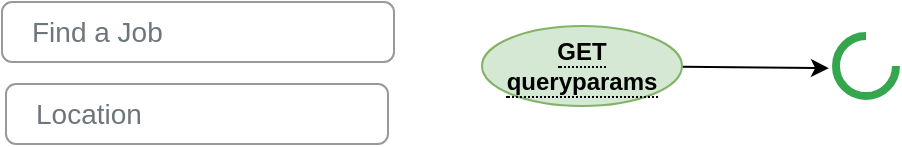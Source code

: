 <mxfile>
    <diagram id="cba2x3VDgx2oaT9F3q3Q" name="Home_Page">
        <mxGraphModel dx="1531" dy="588" grid="0" gridSize="10" guides="1" tooltips="1" connect="1" arrows="1" fold="1" page="0" pageScale="1" pageWidth="827" pageHeight="1169" math="0" shadow="0">
            <root>
                <mxCell id="G0_bvUKhZDzD6JpEPbOh-0"/>
                <mxCell id="G0_bvUKhZDzD6JpEPbOh-1" parent="G0_bvUKhZDzD6JpEPbOh-0"/>
                <mxCell id="G0_bvUKhZDzD6JpEPbOh-2" value="Find a Job" style="html=1;shadow=0;dashed=0;shape=mxgraph.bootstrap.rrect;rSize=5;fillColor=none;strokeColor=#999999;align=left;spacing=15;fontSize=14;fontColor=#6C767D;" vertex="1" parent="G0_bvUKhZDzD6JpEPbOh-1">
                    <mxGeometry x="-648" y="160" width="196" height="30" as="geometry"/>
                </mxCell>
                <mxCell id="G0_bvUKhZDzD6JpEPbOh-4" value="Location" style="html=1;shadow=0;dashed=0;shape=mxgraph.bootstrap.rrect;rSize=5;fillColor=none;strokeColor=#999999;align=left;spacing=15;fontSize=14;fontColor=#6C767D;" vertex="1" parent="G0_bvUKhZDzD6JpEPbOh-1">
                    <mxGeometry x="-646" y="201" width="191" height="30" as="geometry"/>
                </mxCell>
                <mxCell id="CJFzRlXByFicf22ftg0l-2" style="edgeStyle=none;html=1;entryX=-0.117;entryY=0.537;entryDx=0;entryDy=0;entryPerimeter=0;" edge="1" parent="G0_bvUKhZDzD6JpEPbOh-1" source="CJFzRlXByFicf22ftg0l-0" target="CJFzRlXByFicf22ftg0l-1">
                    <mxGeometry relative="1" as="geometry"/>
                </mxCell>
                <mxCell id="CJFzRlXByFicf22ftg0l-0" value="&lt;span style=&quot;border-bottom: 1px dotted&quot;&gt;GET queryparams&lt;/span&gt;" style="ellipse;whiteSpace=wrap;html=1;align=center;fillColor=#d5e8d4;strokeColor=#82b366;fontStyle=1" vertex="1" parent="G0_bvUKhZDzD6JpEPbOh-1">
                    <mxGeometry x="-408" y="172" width="100" height="40" as="geometry"/>
                </mxCell>
                <mxCell id="CJFzRlXByFicf22ftg0l-1" value="" style="html=1;shadow=0;dashed=0;shape=mxgraph.basic.arc;startAngle=0.25;endAngle=1;strokeWidth=4;strokeColor=#34A64D;" vertex="1" parent="G0_bvUKhZDzD6JpEPbOh-1">
                    <mxGeometry x="-231" y="177" width="30" height="30" as="geometry"/>
                </mxCell>
            </root>
        </mxGraphModel>
    </diagram>
    <diagram id="_U-zam85fuSHyTI7UEU5" name="Parcours inscription Freelance">
        <mxGraphModel dx="2106" dy="1214" grid="0" gridSize="10" guides="1" tooltips="1" connect="1" arrows="1" fold="1" page="0" pageScale="1" pageWidth="827" pageHeight="1169" math="0" shadow="0">
            <root>
                <mxCell id="0"/>
                <mxCell id="1" parent="0"/>
                <mxCell id="14" value="Node" style="ellipse;shape=cloud;whiteSpace=wrap;html=1;fontColor=#000000;strokeColor=#000000;fillColor=#99FF99;" parent="1" vertex="1">
                    <mxGeometry x="673.5" y="735" width="68" height="50" as="geometry"/>
                </mxCell>
                <mxCell id="g_UKhMV2bHVW6zAszu1t-114" value="Node" style="ellipse;shape=cloud;whiteSpace=wrap;html=1;fontColor=#000000;strokeColor=#000000;fillColor=#99FF99;" parent="1" vertex="1">
                    <mxGeometry x="609" y="320" width="68" height="50" as="geometry"/>
                </mxCell>
                <mxCell id="g_UKhMV2bHVW6zAszu1t-70" value="Node" style="ellipse;shape=cloud;whiteSpace=wrap;html=1;fontColor=#000000;strokeColor=#000000;fillColor=#99FF99;" parent="1" vertex="1">
                    <mxGeometry x="92" y="560" width="68" height="50" as="geometry"/>
                </mxCell>
                <mxCell id="g_UKhMV2bHVW6zAszu1t-66" value="Node" style="ellipse;shape=cloud;whiteSpace=wrap;html=1;fontColor=#000000;strokeColor=#000000;fillColor=#99FF99;" parent="1" vertex="1">
                    <mxGeometry x="108" y="481" width="68" height="50" as="geometry"/>
                </mxCell>
                <mxCell id="g_UKhMV2bHVW6zAszu1t-60" value="Node" style="ellipse;shape=cloud;whiteSpace=wrap;html=1;fontColor=#000000;strokeColor=#000000;fillColor=#99FF99;" parent="1" vertex="1">
                    <mxGeometry x="180" y="187" width="68" height="50" as="geometry"/>
                </mxCell>
                <mxCell id="g_UKhMV2bHVW6zAszu1t-1" value="Loggin" style="swimlane;fontStyle=0;childLayout=stackLayout;horizontal=1;startSize=26;horizontalStack=0;resizeParent=1;resizeParentMax=0;resizeLast=0;collapsible=1;marginBottom=0;align=center;fontSize=14;fillColor=#e1d5e7;strokeColor=#9673a6;" parent="1" vertex="1">
                    <mxGeometry x="82" y="65" width="160" height="116" as="geometry"/>
                </mxCell>
                <mxCell id="g_UKhMV2bHVW6zAszu1t-2" value="Email" style="text;strokeColor=none;fillColor=none;spacingLeft=4;spacingRight=4;overflow=hidden;rotatable=0;points=[[0,0.5],[1,0.5]];portConstraint=eastwest;fontSize=12;" parent="g_UKhMV2bHVW6zAszu1t-1" vertex="1">
                    <mxGeometry y="26" width="160" height="30" as="geometry"/>
                </mxCell>
                <mxCell id="g_UKhMV2bHVW6zAszu1t-3" value="Mot de passe" style="text;strokeColor=none;fillColor=none;spacingLeft=4;spacingRight=4;overflow=hidden;rotatable=0;points=[[0,0.5],[1,0.5]];portConstraint=eastwest;fontSize=12;" parent="g_UKhMV2bHVW6zAszu1t-1" vertex="1">
                    <mxGeometry y="56" width="160" height="30" as="geometry"/>
                </mxCell>
                <mxCell id="g_UKhMV2bHVW6zAszu1t-4" value="Type de compte" style="text;strokeColor=none;fillColor=none;spacingLeft=4;spacingRight=4;overflow=hidden;rotatable=0;points=[[0,0.5],[1,0.5]];portConstraint=eastwest;fontSize=12;" parent="g_UKhMV2bHVW6zAszu1t-1" vertex="1">
                    <mxGeometry y="86" width="160" height="30" as="geometry"/>
                </mxCell>
                <mxCell id="g_UKhMV2bHVW6zAszu1t-5" value="Account" style="swimlane;fontStyle=0;childLayout=stackLayout;horizontal=1;startSize=26;horizontalStack=0;resizeParent=1;resizeParentMax=0;resizeLast=0;collapsible=1;marginBottom=0;align=center;fontSize=14;fillColor=#e1d5e7;strokeColor=#9673a6;" parent="1" vertex="1">
                    <mxGeometry x="382" y="177" width="160" height="356" as="geometry"/>
                </mxCell>
                <mxCell id="g_UKhMV2bHVW6zAszu1t-6" value="Nom" style="text;strokeColor=none;fillColor=none;spacingLeft=4;spacingRight=4;overflow=hidden;rotatable=0;points=[[0,0.5],[1,0.5]];portConstraint=eastwest;fontSize=12;" parent="g_UKhMV2bHVW6zAszu1t-5" vertex="1">
                    <mxGeometry y="26" width="160" height="30" as="geometry"/>
                </mxCell>
                <mxCell id="g_UKhMV2bHVW6zAszu1t-7" value="Prénom" style="text;strokeColor=none;fillColor=none;spacingLeft=4;spacingRight=4;overflow=hidden;rotatable=0;points=[[0,0.5],[1,0.5]];portConstraint=eastwest;fontSize=12;" parent="g_UKhMV2bHVW6zAszu1t-5" vertex="1">
                    <mxGeometry y="56" width="160" height="30" as="geometry"/>
                </mxCell>
                <mxCell id="g_UKhMV2bHVW6zAszu1t-8" value="Photo de profil" style="text;strokeColor=none;fillColor=none;spacingLeft=4;spacingRight=4;overflow=hidden;rotatable=0;points=[[0,0.5],[1,0.5]];portConstraint=eastwest;fontSize=12;" parent="g_UKhMV2bHVW6zAszu1t-5" vertex="1">
                    <mxGeometry y="86" width="160" height="30" as="geometry"/>
                </mxCell>
                <mxCell id="g_UKhMV2bHVW6zAszu1t-16" value="A propos" style="text;strokeColor=none;fillColor=none;spacingLeft=4;spacingRight=4;overflow=hidden;rotatable=0;points=[[0,0.5],[1,0.5]];portConstraint=eastwest;fontSize=12;" parent="g_UKhMV2bHVW6zAszu1t-5" vertex="1">
                    <mxGeometry y="116" width="160" height="30" as="geometry"/>
                </mxCell>
                <mxCell id="g_UKhMV2bHVW6zAszu1t-17" value="Siren" style="text;strokeColor=none;fillColor=none;spacingLeft=4;spacingRight=4;overflow=hidden;rotatable=0;points=[[0,0.5],[1,0.5]];portConstraint=eastwest;fontSize=12;" parent="g_UKhMV2bHVW6zAszu1t-5" vertex="1">
                    <mxGeometry y="146" width="160" height="30" as="geometry"/>
                </mxCell>
                <mxCell id="g_UKhMV2bHVW6zAszu1t-18" value="Moyenne = 0" style="text;strokeColor=none;fillColor=none;spacingLeft=4;spacingRight=4;overflow=hidden;rotatable=0;points=[[0,0.5],[1,0.5]];portConstraint=eastwest;fontSize=12;" parent="g_UKhMV2bHVW6zAszu1t-5" vertex="1">
                    <mxGeometry y="176" width="160" height="30" as="geometry"/>
                </mxCell>
                <mxCell id="g_UKhMV2bHVW6zAszu1t-23" value="Prix" style="text;strokeColor=none;fillColor=none;spacingLeft=4;spacingRight=4;overflow=hidden;rotatable=0;points=[[0,0.5],[1,0.5]];portConstraint=eastwest;fontSize=12;fontColor=#000000;" parent="g_UKhMV2bHVW6zAszu1t-5" vertex="1">
                    <mxGeometry y="206" width="160" height="30" as="geometry"/>
                </mxCell>
                <mxCell id="g_UKhMV2bHVW6zAszu1t-25" value="Langue" style="text;strokeColor=none;fillColor=none;spacingLeft=4;spacingRight=4;overflow=hidden;rotatable=0;points=[[0,0.5],[1,0.5]];portConstraint=eastwest;fontSize=12;fontColor=#000000;" parent="g_UKhMV2bHVW6zAszu1t-5" vertex="1">
                    <mxGeometry y="236" width="160" height="30" as="geometry"/>
                </mxCell>
                <mxCell id="g_UKhMV2bHVW6zAszu1t-26" value="id_loggin" style="text;strokeColor=none;fillColor=none;spacingLeft=4;spacingRight=4;overflow=hidden;rotatable=0;points=[[0,0.5],[1,0.5]];portConstraint=eastwest;fontSize=12;fontColor=#000000;" parent="g_UKhMV2bHVW6zAszu1t-5" vertex="1">
                    <mxGeometry y="266" width="160" height="30" as="geometry"/>
                </mxCell>
                <mxCell id="g_UKhMV2bHVW6zAszu1t-27" value="id_job" style="text;strokeColor=none;fillColor=none;spacingLeft=4;spacingRight=4;overflow=hidden;rotatable=0;points=[[0,0.5],[1,0.5]];portConstraint=eastwest;fontSize=12;fontColor=#000000;" parent="g_UKhMV2bHVW6zAszu1t-5" vertex="1">
                    <mxGeometry y="296" width="160" height="30" as="geometry"/>
                </mxCell>
                <mxCell id="g_UKhMV2bHVW6zAszu1t-19" value="id_location" style="text;strokeColor=none;fillColor=none;spacingLeft=4;spacingRight=4;overflow=hidden;rotatable=0;points=[[0,0.5],[1,0.5]];portConstraint=eastwest;fontSize=12;fontColor=#000000;" parent="g_UKhMV2bHVW6zAszu1t-5" vertex="1">
                    <mxGeometry y="326" width="160" height="30" as="geometry"/>
                </mxCell>
                <mxCell id="g_UKhMV2bHVW6zAszu1t-31" style="edgeStyle=orthogonalEdgeStyle;rounded=0;orthogonalLoop=1;jettySize=auto;html=1;fontColor=#FF3333;entryX=0;entryY=0.5;entryDx=0;entryDy=0;" parent="1" target="g_UKhMV2bHVW6zAszu1t-26" edge="1">
                    <mxGeometry relative="1" as="geometry">
                        <mxPoint x="307" y="454" as="targetPoint"/>
                        <mxPoint x="212" y="454" as="sourcePoint"/>
                        <Array as="points">
                            <mxPoint x="212" y="458"/>
                        </Array>
                    </mxGeometry>
                </mxCell>
                <mxCell id="g_UKhMV2bHVW6zAszu1t-15" value="Page 2" style="ellipse;shape=cloud;whiteSpace=wrap;html=1;align=center;fillColor=#e1d5e7;strokeColor=#9673a6;" parent="1" vertex="1">
                    <mxGeometry x="585" y="10" width="100" height="60" as="geometry"/>
                </mxCell>
                <mxCell id="g_UKhMV2bHVW6zAszu1t-20" value="required" style="text;strokeColor=none;fillColor=none;spacingLeft=4;spacingRight=4;overflow=hidden;rotatable=0;points=[[0,0.5],[1,0.5]];portConstraint=eastwest;fontSize=12;fontColor=#FF3333;fontStyle=1" parent="1" vertex="1">
                    <mxGeometry x="544" y="201" width="65" height="30" as="geometry"/>
                </mxCell>
                <mxCell id="g_UKhMV2bHVW6zAszu1t-21" value="required" style="text;strokeColor=none;fillColor=none;spacingLeft=4;spacingRight=4;overflow=hidden;rotatable=0;points=[[0,0.5],[1,0.5]];portConstraint=eastwest;fontSize=12;fontColor=#FF3333;fontStyle=1" parent="1" vertex="1">
                    <mxGeometry x="544" y="229" width="65" height="30" as="geometry"/>
                </mxCell>
                <mxCell id="g_UKhMV2bHVW6zAszu1t-22" value="required" style="text;strokeColor=none;fillColor=none;spacingLeft=4;spacingRight=4;overflow=hidden;rotatable=0;points=[[0,0.5],[1,0.5]];portConstraint=eastwest;fontSize=12;fontColor=#FF3333;fontStyle=1" parent="1" vertex="1">
                    <mxGeometry x="544" y="383" width="65" height="30" as="geometry"/>
                </mxCell>
                <mxCell id="g_UKhMV2bHVW6zAszu1t-24" value="required" style="text;strokeColor=none;fillColor=none;spacingLeft=4;spacingRight=4;overflow=hidden;rotatable=0;points=[[0,0.5],[1,0.5]];portConstraint=eastwest;fontSize=12;fontColor=#FF3333;fontStyle=1" parent="1" vertex="1">
                    <mxGeometry x="544" y="410" width="65" height="30" as="geometry"/>
                </mxCell>
                <mxCell id="g_UKhMV2bHVW6zAszu1t-90" style="edgeStyle=orthogonalEdgeStyle;rounded=0;orthogonalLoop=1;jettySize=auto;html=1;exitX=0.96;exitY=0.7;exitDx=0;exitDy=0;exitPerimeter=0;entryX=0.07;entryY=0.4;entryDx=0;entryDy=0;entryPerimeter=0;fontColor=#000000;" parent="1" source="g_UKhMV2bHVW6zAszu1t-28" target="g_UKhMV2bHVW6zAszu1t-15" edge="1">
                    <mxGeometry relative="1" as="geometry"/>
                </mxCell>
                <mxCell id="g_UKhMV2bHVW6zAszu1t-28" value="Page 1" style="ellipse;shape=cloud;whiteSpace=wrap;html=1;align=center;fillColor=#e1d5e7;strokeColor=#9673a6;" parent="1" vertex="1">
                    <mxGeometry x="116" y="-9" width="100" height="60" as="geometry"/>
                </mxCell>
                <mxCell id="g_UKhMV2bHVW6zAszu1t-36" value="&lt;span style=&quot;border-bottom: 1px dotted&quot;&gt;GET queryparams&lt;/span&gt;" style="ellipse;whiteSpace=wrap;html=1;align=center;fillColor=#d5e8d4;strokeColor=#82b366;fontStyle=1" parent="1" vertex="1">
                    <mxGeometry x="111" y="210" width="100" height="40" as="geometry"/>
                </mxCell>
                <mxCell id="g_UKhMV2bHVW6zAszu1t-39" value="" style="endArrow=classic;html=1;rounded=0;fontColor=#0000CC;exitX=0.494;exitY=1;exitDx=0;exitDy=0;exitPerimeter=0;entryX=0.5;entryY=0;entryDx=0;entryDy=0;" parent="1" source="g_UKhMV2bHVW6zAszu1t-4" target="g_UKhMV2bHVW6zAszu1t-36" edge="1">
                    <mxGeometry width="50" height="50" relative="1" as="geometry">
                        <mxPoint x="799" y="302" as="sourcePoint"/>
                        <mxPoint x="849" y="252" as="targetPoint"/>
                    </mxGeometry>
                </mxCell>
                <mxCell id="g_UKhMV2bHVW6zAszu1t-41" value="" style="endArrow=classic;html=1;rounded=0;fontColor=#0000CC;exitX=0.5;exitY=1;exitDx=0;exitDy=0;entryX=0.5;entryY=0;entryDx=0;entryDy=0;" parent="1" source="g_UKhMV2bHVW6zAszu1t-36" target="g_UKhMV2bHVW6zAszu1t-53" edge="1">
                    <mxGeometry width="50" height="50" relative="1" as="geometry">
                        <mxPoint x="171.04" y="191" as="sourcePoint"/>
                        <mxPoint x="161" y="301" as="targetPoint"/>
                    </mxGeometry>
                </mxCell>
                <mxCell id="g_UKhMV2bHVW6zAszu1t-42" value="" style="endArrow=classic;html=1;rounded=0;fontColor=#0000CC;exitX=0.5;exitY=1;exitDx=0;exitDy=0;entryX=0.5;entryY=0;entryDx=0;entryDy=0;" parent="1" edge="1">
                    <mxGeometry width="50" height="50" relative="1" as="geometry">
                        <mxPoint x="161" y="351" as="sourcePoint"/>
                        <mxPoint x="162" y="429" as="targetPoint"/>
                    </mxGeometry>
                </mxCell>
                <mxCell id="g_UKhMV2bHVW6zAszu1t-46" value="" style="shape=actor;whiteSpace=wrap;html=1;fillColor=#e1d5e7;strokeColor=#9673a6;" parent="1" vertex="1">
                    <mxGeometry x="-97" y="93" width="40" height="60" as="geometry"/>
                </mxCell>
                <mxCell id="g_UKhMV2bHVW6zAszu1t-47" value="" style="shape=singleArrow;whiteSpace=wrap;html=1;fillColor=#000000;strokeColor=#000000;fontColor=#333333;" parent="1" vertex="1">
                    <mxGeometry x="-37" y="120.78" width="100" height="18" as="geometry"/>
                </mxCell>
                <mxCell id="g_UKhMV2bHVW6zAszu1t-48" value="&lt;b&gt;Postgree&lt;/b&gt;" style="strokeWidth=2;html=1;shape=mxgraph.flowchart.database;whiteSpace=wrap;fontColor=#333333;fillColor=#f5f5f5;strokeColor=#666666;" parent="1" vertex="1">
                    <mxGeometry x="-115" y="312" width="64" height="92" as="geometry"/>
                </mxCell>
                <mxCell id="g_UKhMV2bHVW6zAszu1t-53" value="&lt;font color=&quot;#000000&quot;&gt;Utilisateur n'existe pas&lt;/font&gt;" style="text;html=1;strokeColor=none;fillColor=none;align=center;verticalAlign=middle;whiteSpace=wrap;rounded=0;fontColor=#0000CC;" parent="1" vertex="1">
                    <mxGeometry x="126" y="312" width="70" height="39" as="geometry"/>
                </mxCell>
                <mxCell id="g_UKhMV2bHVW6zAszu1t-54" value="&lt;font color=&quot;#000000&quot;&gt;Utilisateur existe en base&lt;/font&gt;" style="text;html=1;strokeColor=none;fillColor=none;align=center;verticalAlign=middle;whiteSpace=wrap;rounded=0;fontColor=#0000CC;" parent="1" vertex="1">
                    <mxGeometry x="-27" y="210" width="90" height="36" as="geometry"/>
                </mxCell>
                <mxCell id="g_UKhMV2bHVW6zAszu1t-56" value="" style="endArrow=classic;html=1;rounded=0;fontColor=#000000;exitX=0.5;exitY=0;exitDx=0;exitDy=0;entryX=0;entryY=0.5;entryDx=0;entryDy=0;" parent="1" source="g_UKhMV2bHVW6zAszu1t-54" target="g_UKhMV2bHVW6zAszu1t-3" edge="1">
                    <mxGeometry width="50" height="50" relative="1" as="geometry">
                        <mxPoint x="799" y="279" as="sourcePoint"/>
                        <mxPoint x="849" y="229" as="targetPoint"/>
                    </mxGeometry>
                </mxCell>
                <mxCell id="g_UKhMV2bHVW6zAszu1t-57" value="&lt;font color=&quot;#000000&quot;&gt;&lt;b&gt;&lt;u&gt;return idLoggin&lt;/u&gt;&lt;/b&gt;&lt;/font&gt;" style="text;html=1;strokeColor=none;fillColor=none;align=center;verticalAlign=middle;whiteSpace=wrap;rounded=0;fontColor=#0000CC;" parent="1" vertex="1">
                    <mxGeometry x="240" y="427" width="92" height="39" as="geometry"/>
                </mxCell>
                <mxCell id="g_UKhMV2bHVW6zAszu1t-58" value="" style="endArrow=classic;html=1;rounded=0;fontColor=#000000;exitX=0;exitY=1;exitDx=0;exitDy=0;entryX=1;entryY=0.15;entryDx=0;entryDy=0;entryPerimeter=0;" parent="1" source="g_UKhMV2bHVW6zAszu1t-36" target="g_UKhMV2bHVW6zAszu1t-48" edge="1">
                    <mxGeometry width="50" height="50" relative="1" as="geometry">
                        <mxPoint x="799" y="286" as="sourcePoint"/>
                        <mxPoint x="849" y="236" as="targetPoint"/>
                    </mxGeometry>
                </mxCell>
                <mxCell id="g_UKhMV2bHVW6zAszu1t-62" value="Node" style="ellipse;shape=cloud;whiteSpace=wrap;html=1;fontColor=#000000;strokeColor=#000000;fillColor=#99FF99;" parent="1" vertex="1">
                    <mxGeometry x="165" y="396" width="68" height="50" as="geometry"/>
                </mxCell>
                <mxCell id="g_UKhMV2bHVW6zAszu1t-59" value="" style="endArrow=classic;html=1;rounded=0;fontColor=#000000;exitX=1;exitY=0.15;exitDx=0;exitDy=0;exitPerimeter=0;entryX=0.5;entryY=1;entryDx=0;entryDy=0;" parent="1" source="g_UKhMV2bHVW6zAszu1t-48" target="g_UKhMV2bHVW6zAszu1t-54" edge="1">
                    <mxGeometry width="50" height="50" relative="1" as="geometry">
                        <mxPoint x="799" y="286" as="sourcePoint"/>
                        <mxPoint x="849" y="236" as="targetPoint"/>
                    </mxGeometry>
                </mxCell>
                <mxCell id="g_UKhMV2bHVW6zAszu1t-37" value="POST" style="ellipse;whiteSpace=wrap;html=1;align=center;fillColor=#fff2cc;strokeColor=#d6b656;fontStyle=1" parent="1" vertex="1">
                    <mxGeometry x="111" y="431" width="100" height="40" as="geometry"/>
                </mxCell>
                <mxCell id="g_UKhMV2bHVW6zAszu1t-64" value="" style="endArrow=classic;startArrow=classic;html=1;rounded=0;fontColor=#000000;entryX=0;entryY=0.5;entryDx=0;entryDy=0;" parent="1" target="g_UKhMV2bHVW6zAszu1t-37" edge="1">
                    <mxGeometry width="50" height="50" relative="1" as="geometry">
                        <mxPoint x="-75" y="404" as="sourcePoint"/>
                        <mxPoint x="849" y="236" as="targetPoint"/>
                    </mxGeometry>
                </mxCell>
                <mxCell id="g_UKhMV2bHVW6zAszu1t-65" value="&lt;span style=&quot;border-bottom: 1px dotted&quot;&gt;GET jobs&lt;/span&gt;" style="ellipse;whiteSpace=wrap;html=1;align=center;fillColor=#d5e8d4;strokeColor=#82b366;fontStyle=1" parent="1" vertex="1">
                    <mxGeometry x="116" y="513" width="100" height="40" as="geometry"/>
                </mxCell>
                <mxCell id="g_UKhMV2bHVW6zAszu1t-67" value="" style="endArrow=classic;startArrow=classic;html=1;rounded=0;fontColor=#000000;exitX=0.617;exitY=0.983;exitDx=0;exitDy=0;exitPerimeter=0;entryX=0;entryY=0.5;entryDx=0;entryDy=0;" parent="1" source="g_UKhMV2bHVW6zAszu1t-48" target="g_UKhMV2bHVW6zAszu1t-65" edge="1">
                    <mxGeometry width="50" height="50" relative="1" as="geometry">
                        <mxPoint x="799" y="493" as="sourcePoint"/>
                        <mxPoint x="849" y="443" as="targetPoint"/>
                    </mxGeometry>
                </mxCell>
                <mxCell id="g_UKhMV2bHVW6zAszu1t-68" value="" style="endArrow=classic;html=1;rounded=0;fontColor=#000000;exitX=1;exitY=0.5;exitDx=0;exitDy=0;entryX=0;entryY=0.5;entryDx=0;entryDy=0;" parent="1" source="g_UKhMV2bHVW6zAszu1t-65" target="g_UKhMV2bHVW6zAszu1t-27" edge="1">
                    <mxGeometry width="50" height="50" relative="1" as="geometry">
                        <mxPoint x="799" y="493" as="sourcePoint"/>
                        <mxPoint x="849" y="443" as="targetPoint"/>
                    </mxGeometry>
                </mxCell>
                <mxCell id="g_UKhMV2bHVW6zAszu1t-69" value="&lt;span style=&quot;border-bottom: 1px dotted&quot;&gt;GET locations&lt;/span&gt;" style="ellipse;whiteSpace=wrap;html=1;align=center;fillColor=#d5e8d4;strokeColor=#82b366;fontStyle=1" parent="1" vertex="1">
                    <mxGeometry x="114" y="585" width="100" height="40" as="geometry"/>
                </mxCell>
                <mxCell id="g_UKhMV2bHVW6zAszu1t-71" value="" style="endArrow=classic;startArrow=classic;html=1;rounded=0;fontColor=#000000;entryX=0.65;entryY=1.017;entryDx=0;entryDy=0;entryPerimeter=0;exitX=0.31;exitY=0.8;exitDx=0;exitDy=0;exitPerimeter=0;" parent="1" source="g_UKhMV2bHVW6zAszu1t-70" target="g_UKhMV2bHVW6zAszu1t-48" edge="1">
                    <mxGeometry width="50" height="50" relative="1" as="geometry">
                        <mxPoint x="799" y="493" as="sourcePoint"/>
                        <mxPoint x="849" y="443" as="targetPoint"/>
                    </mxGeometry>
                </mxCell>
                <mxCell id="g_UKhMV2bHVW6zAszu1t-72" value="" style="endArrow=classic;html=1;rounded=0;fontColor=#000000;exitX=1;exitY=0.5;exitDx=0;exitDy=0;entryX=0;entryY=0.5;entryDx=0;entryDy=0;" parent="1" source="g_UKhMV2bHVW6zAszu1t-69" target="g_UKhMV2bHVW6zAszu1t-19" edge="1">
                    <mxGeometry width="50" height="50" relative="1" as="geometry">
                        <mxPoint x="799" y="493" as="sourcePoint"/>
                        <mxPoint x="849" y="443" as="targetPoint"/>
                    </mxGeometry>
                </mxCell>
                <mxCell id="g_UKhMV2bHVW6zAszu1t-92" value="Graduation" style="swimlane;fontStyle=1;childLayout=stackLayout;horizontal=1;startSize=26;horizontalStack=0;resizeParent=1;resizeParentMax=0;resizeLast=0;collapsible=1;marginBottom=0;align=center;fontSize=14;fillColor=#e1d5e7;strokeColor=#9673a6;" parent="1" vertex="1">
                    <mxGeometry x="819" y="98" width="160" height="236" as="geometry"/>
                </mxCell>
                <mxCell id="g_UKhMV2bHVW6zAszu1t-94" value="StartDate" style="text;strokeColor=none;fillColor=none;spacingLeft=4;spacingRight=4;overflow=hidden;rotatable=0;points=[[0,0.5],[1,0.5]];portConstraint=eastwest;fontSize=12;" parent="g_UKhMV2bHVW6zAszu1t-92" vertex="1">
                    <mxGeometry y="26" width="160" height="30" as="geometry"/>
                </mxCell>
                <mxCell id="g_UKhMV2bHVW6zAszu1t-95" value="EndDate" style="text;strokeColor=none;fillColor=none;spacingLeft=4;spacingRight=4;overflow=hidden;rotatable=0;points=[[0,0.5],[1,0.5]];portConstraint=eastwest;fontSize=12;" parent="g_UKhMV2bHVW6zAszu1t-92" vertex="1">
                    <mxGeometry y="56" width="160" height="30" as="geometry"/>
                </mxCell>
                <mxCell id="g_UKhMV2bHVW6zAszu1t-96" value="Title" style="text;strokeColor=none;fillColor=none;spacingLeft=4;spacingRight=4;overflow=hidden;rotatable=0;points=[[0,0.5],[1,0.5]];portConstraint=eastwest;fontSize=12;" parent="g_UKhMV2bHVW6zAszu1t-92" vertex="1">
                    <mxGeometry y="86" width="160" height="30" as="geometry"/>
                </mxCell>
                <mxCell id="g_UKhMV2bHVW6zAszu1t-97" value="School" style="text;strokeColor=none;fillColor=none;spacingLeft=4;spacingRight=4;overflow=hidden;rotatable=0;points=[[0,0.5],[1,0.5]];portConstraint=eastwest;fontSize=12;" parent="g_UKhMV2bHVW6zAszu1t-92" vertex="1">
                    <mxGeometry y="116" width="160" height="30" as="geometry"/>
                </mxCell>
                <mxCell id="g_UKhMV2bHVW6zAszu1t-98" value="Location" style="text;strokeColor=none;fillColor=none;spacingLeft=4;spacingRight=4;overflow=hidden;rotatable=0;points=[[0,0.5],[1,0.5]];portConstraint=eastwest;fontSize=12;" parent="g_UKhMV2bHVW6zAszu1t-92" vertex="1">
                    <mxGeometry y="146" width="160" height="30" as="geometry"/>
                </mxCell>
                <mxCell id="g_UKhMV2bHVW6zAszu1t-99" value="Description" style="text;strokeColor=none;fillColor=none;spacingLeft=4;spacingRight=4;overflow=hidden;rotatable=0;points=[[0,0.5],[1,0.5]];portConstraint=eastwest;fontSize=12;" parent="g_UKhMV2bHVW6zAszu1t-92" vertex="1">
                    <mxGeometry y="176" width="160" height="30" as="geometry"/>
                </mxCell>
                <mxCell id="g_UKhMV2bHVW6zAszu1t-100" value="#Id_Account" style="text;strokeColor=none;fillColor=none;spacingLeft=4;spacingRight=4;overflow=hidden;rotatable=0;points=[[0,0.5],[1,0.5]];portConstraint=eastwest;fontSize=12;fontStyle=1" parent="g_UKhMV2bHVW6zAszu1t-92" vertex="1">
                    <mxGeometry y="206" width="160" height="30" as="geometry"/>
                </mxCell>
                <mxCell id="g_UKhMV2bHVW6zAszu1t-101" value="Experience" style="swimlane;fontStyle=1;childLayout=stackLayout;horizontal=1;startSize=26;horizontalStack=0;resizeParent=1;resizeParentMax=0;resizeLast=0;collapsible=1;marginBottom=0;align=center;fontSize=14;fillColor=#e1d5e7;strokeColor=#9673a6;" parent="1" vertex="1">
                    <mxGeometry x="816" y="431" width="160" height="236" as="geometry"/>
                </mxCell>
                <mxCell id="g_UKhMV2bHVW6zAszu1t-103" value="Compagny" style="text;strokeColor=none;fillColor=none;spacingLeft=4;spacingRight=4;overflow=hidden;rotatable=0;points=[[0,0.5],[1,0.5]];portConstraint=eastwest;fontSize=12;" parent="g_UKhMV2bHVW6zAszu1t-101" vertex="1">
                    <mxGeometry y="26" width="160" height="30" as="geometry"/>
                </mxCell>
                <mxCell id="g_UKhMV2bHVW6zAszu1t-104" value="StartDate" style="text;strokeColor=none;fillColor=none;spacingLeft=4;spacingRight=4;overflow=hidden;rotatable=0;points=[[0,0.5],[1,0.5]];portConstraint=eastwest;fontSize=12;" parent="g_UKhMV2bHVW6zAszu1t-101" vertex="1">
                    <mxGeometry y="56" width="160" height="30" as="geometry"/>
                </mxCell>
                <mxCell id="g_UKhMV2bHVW6zAszu1t-105" value="EndDate" style="text;strokeColor=none;fillColor=none;spacingLeft=4;spacingRight=4;overflow=hidden;rotatable=0;points=[[0,0.5],[1,0.5]];portConstraint=eastwest;fontSize=12;" parent="g_UKhMV2bHVW6zAszu1t-101" vertex="1">
                    <mxGeometry y="86" width="160" height="30" as="geometry"/>
                </mxCell>
                <mxCell id="g_UKhMV2bHVW6zAszu1t-106" value="Occupation" style="text;strokeColor=none;fillColor=none;spacingLeft=4;spacingRight=4;overflow=hidden;rotatable=0;points=[[0,0.5],[1,0.5]];portConstraint=eastwest;fontSize=12;" parent="g_UKhMV2bHVW6zAszu1t-101" vertex="1">
                    <mxGeometry y="116" width="160" height="30" as="geometry"/>
                </mxCell>
                <mxCell id="g_UKhMV2bHVW6zAszu1t-107" value="Location" style="text;strokeColor=none;fillColor=none;spacingLeft=4;spacingRight=4;overflow=hidden;rotatable=0;points=[[0,0.5],[1,0.5]];portConstraint=eastwest;fontSize=12;" parent="g_UKhMV2bHVW6zAszu1t-101" vertex="1">
                    <mxGeometry y="146" width="160" height="30" as="geometry"/>
                </mxCell>
                <mxCell id="g_UKhMV2bHVW6zAszu1t-108" value="Description" style="text;strokeColor=none;fillColor=none;spacingLeft=4;spacingRight=4;overflow=hidden;rotatable=0;points=[[0,0.5],[1,0.5]];portConstraint=eastwest;fontSize=12;" parent="g_UKhMV2bHVW6zAszu1t-101" vertex="1">
                    <mxGeometry y="176" width="160" height="30" as="geometry"/>
                </mxCell>
                <mxCell id="g_UKhMV2bHVW6zAszu1t-109" value="#Id_Account" style="text;strokeColor=none;fillColor=none;spacingLeft=4;spacingRight=4;overflow=hidden;rotatable=0;points=[[0,0.5],[1,0.5]];portConstraint=eastwest;fontSize=12;fontStyle=1" parent="g_UKhMV2bHVW6zAszu1t-101" vertex="1">
                    <mxGeometry y="206" width="160" height="30" as="geometry"/>
                </mxCell>
                <mxCell id="g_UKhMV2bHVW6zAszu1t-115" style="edgeStyle=orthogonalEdgeStyle;rounded=0;orthogonalLoop=1;jettySize=auto;html=1;entryX=0;entryY=0.5;entryDx=0;entryDy=0;fontColor=#000000;" parent="1" source="g_UKhMV2bHVW6zAszu1t-112" target="g_UKhMV2bHVW6zAszu1t-97" edge="1">
                    <mxGeometry relative="1" as="geometry"/>
                </mxCell>
                <mxCell id="g_UKhMV2bHVW6zAszu1t-116" style="edgeStyle=orthogonalEdgeStyle;rounded=0;orthogonalLoop=1;jettySize=auto;html=1;exitX=0.5;exitY=1;exitDx=0;exitDy=0;entryX=0;entryY=0.5;entryDx=0;entryDy=0;fontColor=#000000;" parent="1" source="g_UKhMV2bHVW6zAszu1t-112" target="g_UKhMV2bHVW6zAszu1t-106" edge="1">
                    <mxGeometry relative="1" as="geometry"/>
                </mxCell>
                <mxCell id="21" style="edgeStyle=none;html=1;entryX=0.5;entryY=0;entryDx=0;entryDy=0;" parent="1" source="g_UKhMV2bHVW6zAszu1t-112" target="g_UKhMV2bHVW6zAszu1t-119" edge="1">
                    <mxGeometry relative="1" as="geometry"/>
                </mxCell>
                <mxCell id="g_UKhMV2bHVW6zAszu1t-112" value="POST" style="ellipse;whiteSpace=wrap;html=1;align=center;fillColor=#fff2cc;strokeColor=#d6b656;fontStyle=1" parent="1" vertex="1">
                    <mxGeometry x="621" y="349" width="100" height="40" as="geometry"/>
                </mxCell>
                <mxCell id="g_UKhMV2bHVW6zAszu1t-113" style="edgeStyle=orthogonalEdgeStyle;rounded=0;orthogonalLoop=1;jettySize=auto;html=1;fontColor=#000000;" parent="1" source="g_UKhMV2bHVW6zAszu1t-18" target="g_UKhMV2bHVW6zAszu1t-112" edge="1">
                    <mxGeometry relative="1" as="geometry"/>
                </mxCell>
                <mxCell id="g_UKhMV2bHVW6zAszu1t-117" value="&lt;font color=&quot;#000000&quot;&gt;&lt;b&gt;&lt;u&gt;return idAccount&lt;/u&gt;&lt;/b&gt;&lt;/font&gt;" style="text;html=1;strokeColor=none;fillColor=none;align=center;verticalAlign=middle;whiteSpace=wrap;rounded=0;fontColor=#0000CC;" parent="1" vertex="1">
                    <mxGeometry x="694" y="196.5" width="103" height="39" as="geometry"/>
                </mxCell>
                <mxCell id="g_UKhMV2bHVW6zAszu1t-118" value="&lt;font color=&quot;#000000&quot;&gt;&lt;b&gt;&lt;u&gt;return idAccount&lt;/u&gt;&lt;/b&gt;&lt;/font&gt;" style="text;html=1;strokeColor=none;fillColor=none;align=center;verticalAlign=middle;whiteSpace=wrap;rounded=0;fontColor=#0000CC;" parent="1" vertex="1">
                    <mxGeometry x="694" y="529.5" width="103" height="39" as="geometry"/>
                </mxCell>
                <mxCell id="g_UKhMV2bHVW6zAszu1t-119" value="Job_Expertise" style="swimlane;fontStyle=1;childLayout=stackLayout;horizontal=1;startSize=26;horizontalStack=0;resizeParent=1;resizeParentMax=0;resizeLast=0;collapsible=1;marginBottom=0;align=center;fontSize=14;fillColor=#e1d5e7;strokeColor=#9673a6;" parent="1" vertex="1">
                    <mxGeometry x="485" y="727" width="160" height="116" as="geometry"/>
                </mxCell>
                <mxCell id="g_UKhMV2bHVW6zAszu1t-120" value="Id" style="text;strokeColor=none;fillColor=none;spacingLeft=4;spacingRight=4;overflow=hidden;rotatable=0;points=[[0,0.5],[1,0.5]];portConstraint=eastwest;fontSize=12;" parent="g_UKhMV2bHVW6zAszu1t-119" vertex="1">
                    <mxGeometry y="26" width="160" height="30" as="geometry"/>
                </mxCell>
                <mxCell id="g_UKhMV2bHVW6zAszu1t-121" value="#IdJob" style="text;strokeColor=none;fillColor=none;spacingLeft=4;spacingRight=4;overflow=hidden;rotatable=0;points=[[0,0.5],[1,0.5]];portConstraint=eastwest;fontSize=12;fontStyle=1" parent="g_UKhMV2bHVW6zAszu1t-119" vertex="1">
                    <mxGeometry y="56" width="160" height="30" as="geometry"/>
                </mxCell>
                <mxCell id="g_UKhMV2bHVW6zAszu1t-122" value="#IdExpertise" style="text;strokeColor=none;fillColor=none;spacingLeft=4;spacingRight=4;overflow=hidden;rotatable=0;points=[[0,0.5],[1,0.5]];portConstraint=eastwest;fontSize=12;fontStyle=1" parent="g_UKhMV2bHVW6zAszu1t-119" vertex="1">
                    <mxGeometry y="86" width="160" height="30" as="geometry"/>
                </mxCell>
                <mxCell id="g_UKhMV2bHVW6zAszu1t-123" style="edgeStyle=orthogonalEdgeStyle;rounded=0;orthogonalLoop=1;jettySize=auto;html=1;entryX=0.5;entryY=0;entryDx=0;entryDy=0;fontColor=#000000;" parent="1" source="g_UKhMV2bHVW6zAszu1t-27" target="g_UKhMV2bHVW6zAszu1t-119" edge="1">
                    <mxGeometry relative="1" as="geometry"/>
                </mxCell>
                <mxCell id="g_UKhMV2bHVW6zAszu1t-124" value="&lt;span style=&quot;border-bottom: 1px dotted&quot;&gt;GET jobExpertise&lt;/span&gt;" style="ellipse;whiteSpace=wrap;html=1;align=center;fillColor=#d5e8d4;strokeColor=#82b366;fontStyle=1" parent="1" vertex="1">
                    <mxGeometry x="433" y="585" width="124" height="52" as="geometry"/>
                </mxCell>
                <mxCell id="g_UKhMV2bHVW6zAszu1t-125" value="Select * from job_expertise&lt;br&gt;innerjoin expertise on id_expertise = expertise.id&amp;nbsp;&lt;br&gt;where id job = ?" style="text;html=1;align=center;verticalAlign=middle;whiteSpace=wrap;rounded=0;fontColor=#B3B3B3;fontStyle=2" parent="1" vertex="1">
                    <mxGeometry x="284.5" y="660" width="273.5" height="30" as="geometry"/>
                </mxCell>
                <mxCell id="2" value="Whien user select a job" style="text;html=1;strokeColor=none;fillColor=none;align=center;verticalAlign=middle;whiteSpace=wrap;rounded=0;" parent="1" vertex="1">
                    <mxGeometry x="438" y="545" width="114" height="40" as="geometry"/>
                </mxCell>
                <mxCell id="13" style="edgeStyle=none;html=1;exitX=1;exitY=0;exitDx=0;exitDy=0;entryX=0.5;entryY=1;entryDx=0;entryDy=0;" parent="1" source="4" target="12" edge="1">
                    <mxGeometry relative="1" as="geometry"/>
                </mxCell>
                <mxCell id="4" value="front keeps the selection before entering" style="text;html=1;strokeColor=#666666;fillColor=#f5f5f5;align=center;verticalAlign=middle;whiteSpace=wrap;rounded=0;fontColor=#333333;" parent="1" vertex="1">
                    <mxGeometry x="575" y="866" width="114" height="40" as="geometry"/>
                </mxCell>
                <mxCell id="7" style="edgeStyle=none;html=1;entryX=0;entryY=0;entryDx=0;entryDy=0;" parent="1" source="g_UKhMV2bHVW6zAszu1t-121" target="4" edge="1">
                    <mxGeometry relative="1" as="geometry"/>
                </mxCell>
                <mxCell id="20" value="" style="edgeStyle=none;html=1;" parent="1" source="12" target="18" edge="1">
                    <mxGeometry relative="1" as="geometry"/>
                </mxCell>
                <mxCell id="12" value="POST" style="ellipse;whiteSpace=wrap;html=1;align=center;fillColor=#fff2cc;strokeColor=#d6b656;fontStyle=1" parent="1" vertex="1">
                    <mxGeometry x="675" y="765" width="100" height="40" as="geometry"/>
                </mxCell>
                <mxCell id="15" value="Skill" style="swimlane;fontStyle=1;childLayout=stackLayout;horizontal=1;startSize=26;horizontalStack=0;resizeParent=1;resizeParentMax=0;resizeLast=0;collapsible=1;marginBottom=0;align=center;fontSize=14;fillColor=#e1d5e7;strokeColor=#9673a6;" parent="1" vertex="1">
                    <mxGeometry x="815" y="727" width="160" height="146" as="geometry"/>
                </mxCell>
                <mxCell id="16" value="Id" style="text;strokeColor=none;fillColor=none;spacingLeft=4;spacingRight=4;overflow=hidden;rotatable=0;points=[[0,0.5],[1,0.5]];portConstraint=eastwest;fontSize=12;" parent="15" vertex="1">
                    <mxGeometry y="26" width="160" height="30" as="geometry"/>
                </mxCell>
                <mxCell id="17" value="#IdExpertise" style="text;strokeColor=none;fillColor=none;spacingLeft=4;spacingRight=4;overflow=hidden;rotatable=0;points=[[0,0.5],[1,0.5]];portConstraint=eastwest;fontSize=12;fontStyle=1" parent="15" vertex="1">
                    <mxGeometry y="56" width="160" height="30" as="geometry"/>
                </mxCell>
                <mxCell id="18" value="#IdExpertise_Category" style="text;strokeColor=none;fillColor=none;spacingLeft=4;spacingRight=4;overflow=hidden;rotatable=0;points=[[0,0.5],[1,0.5]];portConstraint=eastwest;fontSize=12;fontStyle=1" parent="15" vertex="1">
                    <mxGeometry y="86" width="160" height="30" as="geometry"/>
                </mxCell>
                <mxCell id="19" value="#IdAccount" style="text;strokeColor=none;fillColor=none;spacingLeft=4;spacingRight=4;overflow=hidden;rotatable=0;points=[[0,0.5],[1,0.5]];portConstraint=eastwest;fontSize=12;fontStyle=1" parent="15" vertex="1">
                    <mxGeometry y="116" width="160" height="30" as="geometry"/>
                </mxCell>
                <mxCell id="22" value="&lt;font color=&quot;#000000&quot;&gt;&lt;b&gt;&lt;u&gt;return idAccount&lt;/u&gt;&lt;/b&gt;&lt;/font&gt;" style="text;html=1;strokeColor=none;fillColor=none;align=center;verticalAlign=middle;whiteSpace=wrap;rounded=0;fontColor=#0000CC;" parent="1" vertex="1">
                    <mxGeometry x="588" y="635" width="103" height="39" as="geometry"/>
                </mxCell>
            </root>
        </mxGraphModel>
    </diagram>
    <diagram id="qXo4DBUOOOp254H-44Gi" name="Parcours inscription client">
        <mxGraphModel dx="2416" dy="1362" grid="0" gridSize="10" guides="1" tooltips="1" connect="1" arrows="1" fold="1" page="0" pageScale="1" pageWidth="827" pageHeight="1169" math="0" shadow="0">
            <root>
                <mxCell id="gXbnTHDnmqOIPbDocxdm-0"/>
                <mxCell id="gXbnTHDnmqOIPbDocxdm-1" parent="gXbnTHDnmqOIPbDocxdm-0"/>
                <mxCell id="tDNTPFxodZim4o-NiV6P-5" value="Node" style="ellipse;shape=cloud;whiteSpace=wrap;html=1;fontColor=#000000;strokeColor=#000000;fillColor=#99FF99;" parent="gXbnTHDnmqOIPbDocxdm-1" vertex="1">
                    <mxGeometry x="762" y="565" width="68" height="50" as="geometry"/>
                </mxCell>
                <mxCell id="hiZJI5fr1D7QhjLIVKyF-1" value="Node" style="ellipse;shape=cloud;whiteSpace=wrap;html=1;fontColor=#000000;strokeColor=#000000;fillColor=#99FF99;" parent="gXbnTHDnmqOIPbDocxdm-1" vertex="1">
                    <mxGeometry x="609" y="320" width="68" height="50" as="geometry"/>
                </mxCell>
                <mxCell id="hiZJI5fr1D7QhjLIVKyF-2" value="Node" style="ellipse;shape=cloud;whiteSpace=wrap;html=1;fontColor=#000000;strokeColor=#000000;fillColor=#99FF99;" parent="gXbnTHDnmqOIPbDocxdm-1" vertex="1">
                    <mxGeometry x="92" y="560" width="68" height="50" as="geometry"/>
                </mxCell>
                <mxCell id="hiZJI5fr1D7QhjLIVKyF-3" value="Node" style="ellipse;shape=cloud;whiteSpace=wrap;html=1;fontColor=#000000;strokeColor=#000000;fillColor=#99FF99;" parent="gXbnTHDnmqOIPbDocxdm-1" vertex="1">
                    <mxGeometry x="108" y="481" width="68" height="50" as="geometry"/>
                </mxCell>
                <mxCell id="hiZJI5fr1D7QhjLIVKyF-4" value="Node" style="ellipse;shape=cloud;whiteSpace=wrap;html=1;fontColor=#000000;strokeColor=#000000;fillColor=#99FF99;" parent="gXbnTHDnmqOIPbDocxdm-1" vertex="1">
                    <mxGeometry x="180" y="187" width="68" height="50" as="geometry"/>
                </mxCell>
                <mxCell id="hiZJI5fr1D7QhjLIVKyF-5" value="Loggin" style="swimlane;fontStyle=0;childLayout=stackLayout;horizontal=1;startSize=26;horizontalStack=0;resizeParent=1;resizeParentMax=0;resizeLast=0;collapsible=1;marginBottom=0;align=center;fontSize=14;fillColor=#e1d5e7;strokeColor=#9673a6;" parent="gXbnTHDnmqOIPbDocxdm-1" vertex="1">
                    <mxGeometry x="82" y="65" width="160" height="116" as="geometry"/>
                </mxCell>
                <mxCell id="hiZJI5fr1D7QhjLIVKyF-6" value="Email" style="text;strokeColor=none;fillColor=none;spacingLeft=4;spacingRight=4;overflow=hidden;rotatable=0;points=[[0,0.5],[1,0.5]];portConstraint=eastwest;fontSize=12;" parent="hiZJI5fr1D7QhjLIVKyF-5" vertex="1">
                    <mxGeometry y="26" width="160" height="30" as="geometry"/>
                </mxCell>
                <mxCell id="hiZJI5fr1D7QhjLIVKyF-7" value="Mot de passe" style="text;strokeColor=none;fillColor=none;spacingLeft=4;spacingRight=4;overflow=hidden;rotatable=0;points=[[0,0.5],[1,0.5]];portConstraint=eastwest;fontSize=12;" parent="hiZJI5fr1D7QhjLIVKyF-5" vertex="1">
                    <mxGeometry y="56" width="160" height="30" as="geometry"/>
                </mxCell>
                <mxCell id="hiZJI5fr1D7QhjLIVKyF-8" value="Type de compte" style="text;strokeColor=none;fillColor=none;spacingLeft=4;spacingRight=4;overflow=hidden;rotatable=0;points=[[0,0.5],[1,0.5]];portConstraint=eastwest;fontSize=12;" parent="hiZJI5fr1D7QhjLIVKyF-5" vertex="1">
                    <mxGeometry y="86" width="160" height="30" as="geometry"/>
                </mxCell>
                <mxCell id="hiZJI5fr1D7QhjLIVKyF-9" value="Account" style="swimlane;fontStyle=0;childLayout=stackLayout;horizontal=1;startSize=26;horizontalStack=0;resizeParent=1;resizeParentMax=0;resizeLast=0;collapsible=1;marginBottom=0;align=center;fontSize=14;fillColor=#e1d5e7;strokeColor=#9673a6;" parent="gXbnTHDnmqOIPbDocxdm-1" vertex="1">
                    <mxGeometry x="382" y="177" width="160" height="326" as="geometry"/>
                </mxCell>
                <mxCell id="hiZJI5fr1D7QhjLIVKyF-10" value="Nom" style="text;strokeColor=none;fillColor=none;spacingLeft=4;spacingRight=4;overflow=hidden;rotatable=0;points=[[0,0.5],[1,0.5]];portConstraint=eastwest;fontSize=12;" parent="hiZJI5fr1D7QhjLIVKyF-9" vertex="1">
                    <mxGeometry y="26" width="160" height="30" as="geometry"/>
                </mxCell>
                <mxCell id="hiZJI5fr1D7QhjLIVKyF-11" value="Prénom" style="text;strokeColor=none;fillColor=none;spacingLeft=4;spacingRight=4;overflow=hidden;rotatable=0;points=[[0,0.5],[1,0.5]];portConstraint=eastwest;fontSize=12;" parent="hiZJI5fr1D7QhjLIVKyF-9" vertex="1">
                    <mxGeometry y="56" width="160" height="30" as="geometry"/>
                </mxCell>
                <mxCell id="hiZJI5fr1D7QhjLIVKyF-12" value="Photo de profil" style="text;strokeColor=none;fillColor=none;spacingLeft=4;spacingRight=4;overflow=hidden;rotatable=0;points=[[0,0.5],[1,0.5]];portConstraint=eastwest;fontSize=12;" parent="hiZJI5fr1D7QhjLIVKyF-9" vertex="1">
                    <mxGeometry y="86" width="160" height="30" as="geometry"/>
                </mxCell>
                <mxCell id="hiZJI5fr1D7QhjLIVKyF-13" value="A propos" style="text;strokeColor=none;fillColor=none;spacingLeft=4;spacingRight=4;overflow=hidden;rotatable=0;points=[[0,0.5],[1,0.5]];portConstraint=eastwest;fontSize=12;" parent="hiZJI5fr1D7QhjLIVKyF-9" vertex="1">
                    <mxGeometry y="116" width="160" height="30" as="geometry"/>
                </mxCell>
                <mxCell id="hiZJI5fr1D7QhjLIVKyF-14" value="Siren" style="text;strokeColor=none;fillColor=none;spacingLeft=4;spacingRight=4;overflow=hidden;rotatable=0;points=[[0,0.5],[1,0.5]];portConstraint=eastwest;fontSize=12;" parent="hiZJI5fr1D7QhjLIVKyF-9" vertex="1">
                    <mxGeometry y="146" width="160" height="30" as="geometry"/>
                </mxCell>
                <mxCell id="hiZJI5fr1D7QhjLIVKyF-15" value="Moyenne = 0" style="text;strokeColor=none;fillColor=none;spacingLeft=4;spacingRight=4;overflow=hidden;rotatable=0;points=[[0,0.5],[1,0.5]];portConstraint=eastwest;fontSize=12;" parent="hiZJI5fr1D7QhjLIVKyF-9" vertex="1">
                    <mxGeometry y="176" width="160" height="30" as="geometry"/>
                </mxCell>
                <mxCell id="hiZJI5fr1D7QhjLIVKyF-16" value="Prix" style="text;strokeColor=none;fillColor=none;spacingLeft=4;spacingRight=4;overflow=hidden;rotatable=0;points=[[0,0.5],[1,0.5]];portConstraint=eastwest;fontSize=12;fontColor=#000000;" parent="hiZJI5fr1D7QhjLIVKyF-9" vertex="1">
                    <mxGeometry y="206" width="160" height="30" as="geometry"/>
                </mxCell>
                <mxCell id="hiZJI5fr1D7QhjLIVKyF-17" value="Langue" style="text;strokeColor=none;fillColor=none;spacingLeft=4;spacingRight=4;overflow=hidden;rotatable=0;points=[[0,0.5],[1,0.5]];portConstraint=eastwest;fontSize=12;fontColor=#000000;" parent="hiZJI5fr1D7QhjLIVKyF-9" vertex="1">
                    <mxGeometry y="236" width="160" height="30" as="geometry"/>
                </mxCell>
                <mxCell id="hiZJI5fr1D7QhjLIVKyF-18" value="id_loggin" style="text;strokeColor=none;fillColor=none;spacingLeft=4;spacingRight=4;overflow=hidden;rotatable=0;points=[[0,0.5],[1,0.5]];portConstraint=eastwest;fontSize=12;fontColor=#000000;" parent="hiZJI5fr1D7QhjLIVKyF-9" vertex="1">
                    <mxGeometry y="266" width="160" height="30" as="geometry"/>
                </mxCell>
                <mxCell id="hiZJI5fr1D7QhjLIVKyF-19" value="id_location" style="text;strokeColor=none;fillColor=none;spacingLeft=4;spacingRight=4;overflow=hidden;rotatable=0;points=[[0,0.5],[1,0.5]];portConstraint=eastwest;fontSize=12;fontColor=#000000;" parent="hiZJI5fr1D7QhjLIVKyF-9" vertex="1">
                    <mxGeometry y="296" width="160" height="30" as="geometry"/>
                </mxCell>
                <mxCell id="hiZJI5fr1D7QhjLIVKyF-21" style="edgeStyle=orthogonalEdgeStyle;rounded=0;orthogonalLoop=1;jettySize=auto;html=1;fontColor=#FF3333;entryX=0;entryY=0.5;entryDx=0;entryDy=0;" parent="gXbnTHDnmqOIPbDocxdm-1" target="hiZJI5fr1D7QhjLIVKyF-18" edge="1">
                    <mxGeometry relative="1" as="geometry">
                        <mxPoint x="307" y="454" as="targetPoint"/>
                        <mxPoint x="212" y="454" as="sourcePoint"/>
                        <Array as="points">
                            <mxPoint x="212" y="458"/>
                        </Array>
                    </mxGeometry>
                </mxCell>
                <mxCell id="hiZJI5fr1D7QhjLIVKyF-22" value="Page 2" style="ellipse;shape=cloud;whiteSpace=wrap;html=1;align=center;fillColor=#e1d5e7;strokeColor=#9673a6;" parent="gXbnTHDnmqOIPbDocxdm-1" vertex="1">
                    <mxGeometry x="410" y="-10" width="100" height="60" as="geometry"/>
                </mxCell>
                <mxCell id="hiZJI5fr1D7QhjLIVKyF-23" value="required" style="text;strokeColor=none;fillColor=none;spacingLeft=4;spacingRight=4;overflow=hidden;rotatable=0;points=[[0,0.5],[1,0.5]];portConstraint=eastwest;fontSize=12;fontColor=#FF3333;fontStyle=1" parent="gXbnTHDnmqOIPbDocxdm-1" vertex="1">
                    <mxGeometry x="544" y="201" width="65" height="30" as="geometry"/>
                </mxCell>
                <mxCell id="hiZJI5fr1D7QhjLIVKyF-24" value="required" style="text;strokeColor=none;fillColor=none;spacingLeft=4;spacingRight=4;overflow=hidden;rotatable=0;points=[[0,0.5],[1,0.5]];portConstraint=eastwest;fontSize=12;fontColor=#FF3333;fontStyle=1" parent="gXbnTHDnmqOIPbDocxdm-1" vertex="1">
                    <mxGeometry x="544" y="229" width="65" height="30" as="geometry"/>
                </mxCell>
                <mxCell id="hiZJI5fr1D7QhjLIVKyF-25" value="required" style="text;strokeColor=none;fillColor=none;spacingLeft=4;spacingRight=4;overflow=hidden;rotatable=0;points=[[0,0.5],[1,0.5]];portConstraint=eastwest;fontSize=12;fontColor=#FF3333;fontStyle=1" parent="gXbnTHDnmqOIPbDocxdm-1" vertex="1">
                    <mxGeometry x="544" y="383" width="65" height="30" as="geometry"/>
                </mxCell>
                <mxCell id="hiZJI5fr1D7QhjLIVKyF-26" value="required" style="text;strokeColor=none;fillColor=none;spacingLeft=4;spacingRight=4;overflow=hidden;rotatable=0;points=[[0,0.5],[1,0.5]];portConstraint=eastwest;fontSize=12;fontColor=#FF3333;fontStyle=1" parent="gXbnTHDnmqOIPbDocxdm-1" vertex="1">
                    <mxGeometry x="544" y="410" width="65" height="30" as="geometry"/>
                </mxCell>
                <mxCell id="hiZJI5fr1D7QhjLIVKyF-27" style="edgeStyle=orthogonalEdgeStyle;rounded=0;orthogonalLoop=1;jettySize=auto;html=1;exitX=0.96;exitY=0.7;exitDx=0;exitDy=0;exitPerimeter=0;entryX=0.07;entryY=0.4;entryDx=0;entryDy=0;entryPerimeter=0;fontColor=#000000;" parent="gXbnTHDnmqOIPbDocxdm-1" source="hiZJI5fr1D7QhjLIVKyF-28" target="hiZJI5fr1D7QhjLIVKyF-22" edge="1">
                    <mxGeometry relative="1" as="geometry">
                        <Array as="points">
                            <mxPoint x="212" y="14"/>
                        </Array>
                    </mxGeometry>
                </mxCell>
                <mxCell id="hiZJI5fr1D7QhjLIVKyF-28" value="Page 1" style="ellipse;shape=cloud;whiteSpace=wrap;html=1;align=center;fillColor=#e1d5e7;strokeColor=#9673a6;" parent="gXbnTHDnmqOIPbDocxdm-1" vertex="1">
                    <mxGeometry x="116" y="-9" width="100" height="60" as="geometry"/>
                </mxCell>
                <mxCell id="hiZJI5fr1D7QhjLIVKyF-29" value="&lt;span style=&quot;border-bottom: 1px dotted&quot;&gt;GET queryparams&lt;/span&gt;" style="ellipse;whiteSpace=wrap;html=1;align=center;fillColor=#d5e8d4;strokeColor=#82b366;fontStyle=1" parent="gXbnTHDnmqOIPbDocxdm-1" vertex="1">
                    <mxGeometry x="111" y="210" width="100" height="40" as="geometry"/>
                </mxCell>
                <mxCell id="hiZJI5fr1D7QhjLIVKyF-30" value="" style="endArrow=classic;html=1;rounded=0;fontColor=#0000CC;exitX=0.494;exitY=1;exitDx=0;exitDy=0;exitPerimeter=0;entryX=0.5;entryY=0;entryDx=0;entryDy=0;" parent="gXbnTHDnmqOIPbDocxdm-1" source="hiZJI5fr1D7QhjLIVKyF-8" target="hiZJI5fr1D7QhjLIVKyF-29" edge="1">
                    <mxGeometry width="50" height="50" relative="1" as="geometry">
                        <mxPoint x="799" y="302" as="sourcePoint"/>
                        <mxPoint x="849" y="252" as="targetPoint"/>
                    </mxGeometry>
                </mxCell>
                <mxCell id="hiZJI5fr1D7QhjLIVKyF-31" value="" style="endArrow=classic;html=1;rounded=0;fontColor=#0000CC;exitX=0.5;exitY=1;exitDx=0;exitDy=0;entryX=0.5;entryY=0;entryDx=0;entryDy=0;" parent="gXbnTHDnmqOIPbDocxdm-1" source="hiZJI5fr1D7QhjLIVKyF-29" target="hiZJI5fr1D7QhjLIVKyF-36" edge="1">
                    <mxGeometry width="50" height="50" relative="1" as="geometry">
                        <mxPoint x="171.04" y="191" as="sourcePoint"/>
                        <mxPoint x="161" y="301" as="targetPoint"/>
                    </mxGeometry>
                </mxCell>
                <mxCell id="hiZJI5fr1D7QhjLIVKyF-32" value="" style="endArrow=classic;html=1;rounded=0;fontColor=#0000CC;exitX=0.5;exitY=1;exitDx=0;exitDy=0;entryX=0.5;entryY=0;entryDx=0;entryDy=0;" parent="gXbnTHDnmqOIPbDocxdm-1" edge="1">
                    <mxGeometry width="50" height="50" relative="1" as="geometry">
                        <mxPoint x="161" y="351" as="sourcePoint"/>
                        <mxPoint x="162" y="429" as="targetPoint"/>
                    </mxGeometry>
                </mxCell>
                <mxCell id="hiZJI5fr1D7QhjLIVKyF-33" value="" style="shape=actor;whiteSpace=wrap;html=1;fillColor=#e1d5e7;strokeColor=#9673a6;" parent="gXbnTHDnmqOIPbDocxdm-1" vertex="1">
                    <mxGeometry x="-97" y="93" width="40" height="60" as="geometry"/>
                </mxCell>
                <mxCell id="hiZJI5fr1D7QhjLIVKyF-34" value="" style="shape=singleArrow;whiteSpace=wrap;html=1;fillColor=#000000;strokeColor=#000000;fontColor=#333333;" parent="gXbnTHDnmqOIPbDocxdm-1" vertex="1">
                    <mxGeometry x="-37" y="120.78" width="100" height="18" as="geometry"/>
                </mxCell>
                <mxCell id="hiZJI5fr1D7QhjLIVKyF-35" value="&lt;b&gt;Postgree&lt;/b&gt;" style="strokeWidth=2;html=1;shape=mxgraph.flowchart.database;whiteSpace=wrap;fontColor=#333333;fillColor=#f5f5f5;strokeColor=#666666;" parent="gXbnTHDnmqOIPbDocxdm-1" vertex="1">
                    <mxGeometry x="-115" y="312" width="64" height="92" as="geometry"/>
                </mxCell>
                <mxCell id="hiZJI5fr1D7QhjLIVKyF-36" value="&lt;font color=&quot;#000000&quot;&gt;Utilisateur n'existe pas&lt;/font&gt;" style="text;html=1;strokeColor=none;fillColor=none;align=center;verticalAlign=middle;whiteSpace=wrap;rounded=0;fontColor=#0000CC;" parent="gXbnTHDnmqOIPbDocxdm-1" vertex="1">
                    <mxGeometry x="126" y="312" width="70" height="39" as="geometry"/>
                </mxCell>
                <mxCell id="hiZJI5fr1D7QhjLIVKyF-37" value="&lt;font color=&quot;#000000&quot;&gt;Utilisateur existe en base&lt;/font&gt;" style="text;html=1;strokeColor=none;fillColor=none;align=center;verticalAlign=middle;whiteSpace=wrap;rounded=0;fontColor=#0000CC;" parent="gXbnTHDnmqOIPbDocxdm-1" vertex="1">
                    <mxGeometry x="-27" y="210" width="90" height="36" as="geometry"/>
                </mxCell>
                <mxCell id="hiZJI5fr1D7QhjLIVKyF-38" value="" style="endArrow=classic;html=1;rounded=0;fontColor=#000000;exitX=0.5;exitY=0;exitDx=0;exitDy=0;entryX=0;entryY=0.5;entryDx=0;entryDy=0;" parent="gXbnTHDnmqOIPbDocxdm-1" source="hiZJI5fr1D7QhjLIVKyF-37" target="hiZJI5fr1D7QhjLIVKyF-7" edge="1">
                    <mxGeometry width="50" height="50" relative="1" as="geometry">
                        <mxPoint x="799" y="279" as="sourcePoint"/>
                        <mxPoint x="849" y="229" as="targetPoint"/>
                    </mxGeometry>
                </mxCell>
                <mxCell id="hiZJI5fr1D7QhjLIVKyF-39" value="&lt;font color=&quot;#000000&quot;&gt;&lt;b&gt;&lt;u&gt;return idLoggin&lt;/u&gt;&lt;/b&gt;&lt;/font&gt;" style="text;html=1;strokeColor=none;fillColor=none;align=center;verticalAlign=middle;whiteSpace=wrap;rounded=0;fontColor=#0000CC;" parent="gXbnTHDnmqOIPbDocxdm-1" vertex="1">
                    <mxGeometry x="240" y="427" width="92" height="39" as="geometry"/>
                </mxCell>
                <mxCell id="hiZJI5fr1D7QhjLIVKyF-40" value="" style="endArrow=classic;html=1;rounded=0;fontColor=#000000;exitX=0;exitY=1;exitDx=0;exitDy=0;entryX=1;entryY=0.15;entryDx=0;entryDy=0;entryPerimeter=0;" parent="gXbnTHDnmqOIPbDocxdm-1" source="hiZJI5fr1D7QhjLIVKyF-29" target="hiZJI5fr1D7QhjLIVKyF-35" edge="1">
                    <mxGeometry width="50" height="50" relative="1" as="geometry">
                        <mxPoint x="799" y="286" as="sourcePoint"/>
                        <mxPoint x="849" y="236" as="targetPoint"/>
                    </mxGeometry>
                </mxCell>
                <mxCell id="hiZJI5fr1D7QhjLIVKyF-41" value="Node" style="ellipse;shape=cloud;whiteSpace=wrap;html=1;fontColor=#000000;strokeColor=#000000;fillColor=#99FF99;" parent="gXbnTHDnmqOIPbDocxdm-1" vertex="1">
                    <mxGeometry x="165" y="396" width="68" height="50" as="geometry"/>
                </mxCell>
                <mxCell id="hiZJI5fr1D7QhjLIVKyF-42" value="" style="endArrow=classic;html=1;rounded=0;fontColor=#000000;exitX=1;exitY=0.15;exitDx=0;exitDy=0;exitPerimeter=0;entryX=0.5;entryY=1;entryDx=0;entryDy=0;" parent="gXbnTHDnmqOIPbDocxdm-1" source="hiZJI5fr1D7QhjLIVKyF-35" target="hiZJI5fr1D7QhjLIVKyF-37" edge="1">
                    <mxGeometry width="50" height="50" relative="1" as="geometry">
                        <mxPoint x="799" y="286" as="sourcePoint"/>
                        <mxPoint x="849" y="236" as="targetPoint"/>
                    </mxGeometry>
                </mxCell>
                <mxCell id="hiZJI5fr1D7QhjLIVKyF-43" value="POST" style="ellipse;whiteSpace=wrap;html=1;align=center;fillColor=#fff2cc;strokeColor=#d6b656;fontStyle=1" parent="gXbnTHDnmqOIPbDocxdm-1" vertex="1">
                    <mxGeometry x="111" y="431" width="100" height="40" as="geometry"/>
                </mxCell>
                <mxCell id="hiZJI5fr1D7QhjLIVKyF-44" value="" style="endArrow=classic;startArrow=classic;html=1;rounded=0;fontColor=#000000;entryX=0;entryY=0.5;entryDx=0;entryDy=0;" parent="gXbnTHDnmqOIPbDocxdm-1" target="hiZJI5fr1D7QhjLIVKyF-43" edge="1">
                    <mxGeometry width="50" height="50" relative="1" as="geometry">
                        <mxPoint x="-75" y="404" as="sourcePoint"/>
                        <mxPoint x="849" y="236" as="targetPoint"/>
                    </mxGeometry>
                </mxCell>
                <mxCell id="hiZJI5fr1D7QhjLIVKyF-45" value="&lt;span style=&quot;border-bottom: 1px dotted&quot;&gt;GET locations&lt;/span&gt;" style="ellipse;whiteSpace=wrap;html=1;align=center;fillColor=#d5e8d4;strokeColor=#82b366;fontStyle=1" parent="gXbnTHDnmqOIPbDocxdm-1" vertex="1">
                    <mxGeometry x="116" y="513" width="100" height="40" as="geometry"/>
                </mxCell>
                <mxCell id="hiZJI5fr1D7QhjLIVKyF-46" value="" style="endArrow=classic;startArrow=classic;html=1;rounded=0;fontColor=#000000;exitX=0.617;exitY=0.983;exitDx=0;exitDy=0;exitPerimeter=0;entryX=0;entryY=0.5;entryDx=0;entryDy=0;" parent="gXbnTHDnmqOIPbDocxdm-1" source="hiZJI5fr1D7QhjLIVKyF-35" target="hiZJI5fr1D7QhjLIVKyF-45" edge="1">
                    <mxGeometry width="50" height="50" relative="1" as="geometry">
                        <mxPoint x="799" y="493" as="sourcePoint"/>
                        <mxPoint x="849" y="443" as="targetPoint"/>
                    </mxGeometry>
                </mxCell>
                <mxCell id="hiZJI5fr1D7QhjLIVKyF-47" value="" style="endArrow=classic;html=1;rounded=0;fontColor=#000000;exitX=1;exitY=0.5;exitDx=0;exitDy=0;entryX=0;entryY=0.5;entryDx=0;entryDy=0;" parent="gXbnTHDnmqOIPbDocxdm-1" source="hiZJI5fr1D7QhjLIVKyF-45" target="hiZJI5fr1D7QhjLIVKyF-19" edge="1">
                    <mxGeometry width="50" height="50" relative="1" as="geometry">
                        <mxPoint x="799" y="493" as="sourcePoint"/>
                        <mxPoint x="849" y="443" as="targetPoint"/>
                    </mxGeometry>
                </mxCell>
                <mxCell id="IcpNtudtosAA3cFt_6ML-3" style="edgeStyle=none;html=1;exitX=1;exitY=0.5;exitDx=0;exitDy=0;" parent="gXbnTHDnmqOIPbDocxdm-1" source="hiZJI5fr1D7QhjLIVKyF-48" target="IcpNtudtosAA3cFt_6ML-2" edge="1">
                    <mxGeometry relative="1" as="geometry"/>
                </mxCell>
                <mxCell id="hiZJI5fr1D7QhjLIVKyF-48" value="&lt;span style=&quot;border-bottom: 1px dotted&quot;&gt;GET jobs&lt;/span&gt;" style="ellipse;whiteSpace=wrap;html=1;align=center;fillColor=#d5e8d4;strokeColor=#82b366;fontStyle=1" parent="gXbnTHDnmqOIPbDocxdm-1" vertex="1">
                    <mxGeometry x="114" y="585" width="100" height="40" as="geometry"/>
                </mxCell>
                <mxCell id="hiZJI5fr1D7QhjLIVKyF-49" value="" style="endArrow=classic;startArrow=classic;html=1;rounded=0;fontColor=#000000;entryX=0.65;entryY=1.017;entryDx=0;entryDy=0;entryPerimeter=0;exitX=0.31;exitY=0.8;exitDx=0;exitDy=0;exitPerimeter=0;" parent="gXbnTHDnmqOIPbDocxdm-1" source="hiZJI5fr1D7QhjLIVKyF-2" target="hiZJI5fr1D7QhjLIVKyF-35" edge="1">
                    <mxGeometry width="50" height="50" relative="1" as="geometry">
                        <mxPoint x="799" y="493" as="sourcePoint"/>
                        <mxPoint x="849" y="443" as="targetPoint"/>
                    </mxGeometry>
                </mxCell>
                <mxCell id="tDNTPFxodZim4o-NiV6P-1" style="edgeStyle=none;html=1;exitX=0.5;exitY=1;exitDx=0;exitDy=0;" parent="gXbnTHDnmqOIPbDocxdm-1" source="hiZJI5fr1D7QhjLIVKyF-70" target="tDNTPFxodZim4o-NiV6P-0" edge="1">
                    <mxGeometry relative="1" as="geometry"/>
                </mxCell>
                <mxCell id="hiZJI5fr1D7QhjLIVKyF-70" value="POST" style="ellipse;whiteSpace=wrap;html=1;align=center;fillColor=#fff2cc;strokeColor=#d6b656;fontStyle=1" parent="gXbnTHDnmqOIPbDocxdm-1" vertex="1">
                    <mxGeometry x="621" y="349" width="100" height="40" as="geometry"/>
                </mxCell>
                <mxCell id="hiZJI5fr1D7QhjLIVKyF-71" style="edgeStyle=orthogonalEdgeStyle;rounded=0;orthogonalLoop=1;jettySize=auto;html=1;fontColor=#000000;" parent="gXbnTHDnmqOIPbDocxdm-1" source="hiZJI5fr1D7QhjLIVKyF-15" target="hiZJI5fr1D7QhjLIVKyF-70" edge="1">
                    <mxGeometry relative="1" as="geometry"/>
                </mxCell>
                <mxCell id="hiZJI5fr1D7QhjLIVKyF-73" value="&lt;font color=&quot;#000000&quot;&gt;&lt;b&gt;&lt;u&gt;return idAccount&lt;/u&gt;&lt;/b&gt;&lt;/font&gt;" style="text;html=1;strokeColor=none;fillColor=none;align=center;verticalAlign=middle;whiteSpace=wrap;rounded=0;fontColor=#0000CC;" parent="gXbnTHDnmqOIPbDocxdm-1" vertex="1">
                    <mxGeometry x="687" y="471" width="103" height="39" as="geometry"/>
                </mxCell>
                <mxCell id="1PIfJIyUYV4oo-_4RgCo-0" value="Favorite_jobs" style="swimlane;fontStyle=1;childLayout=stackLayout;horizontal=1;startSize=26;horizontalStack=0;resizeParent=1;resizeParentMax=0;resizeLast=0;collapsible=1;marginBottom=0;align=center;fontSize=14;fillColor=#e1d5e7;strokeColor=#9673a6;" parent="gXbnTHDnmqOIPbDocxdm-1" vertex="1">
                    <mxGeometry x="948" y="543" width="160" height="116" as="geometry"/>
                </mxCell>
                <mxCell id="1PIfJIyUYV4oo-_4RgCo-1" value="Id" style="text;strokeColor=none;fillColor=none;spacingLeft=4;spacingRight=4;overflow=hidden;rotatable=0;points=[[0,0.5],[1,0.5]];portConstraint=eastwest;fontSize=12;" parent="1PIfJIyUYV4oo-_4RgCo-0" vertex="1">
                    <mxGeometry y="26" width="160" height="30" as="geometry"/>
                </mxCell>
                <mxCell id="1PIfJIyUYV4oo-_4RgCo-2" value="#IdJob" style="text;strokeColor=none;fillColor=none;spacingLeft=4;spacingRight=4;overflow=hidden;rotatable=0;points=[[0,0.5],[1,0.5]];portConstraint=eastwest;fontSize=12;fontStyle=1" parent="1PIfJIyUYV4oo-_4RgCo-0" vertex="1">
                    <mxGeometry y="56" width="160" height="30" as="geometry"/>
                </mxCell>
                <mxCell id="1PIfJIyUYV4oo-_4RgCo-3" value="#Id_Account" style="text;strokeColor=none;fillColor=none;spacingLeft=4;spacingRight=4;overflow=hidden;rotatable=0;points=[[0,0.5],[1,0.5]];portConstraint=eastwest;fontSize=12;fontStyle=1" parent="1PIfJIyUYV4oo-_4RgCo-0" vertex="1">
                    <mxGeometry y="86" width="160" height="30" as="geometry"/>
                </mxCell>
                <mxCell id="IcpNtudtosAA3cFt_6ML-0" value="Job" style="swimlane;fontStyle=1;childLayout=stackLayout;horizontal=1;startSize=26;horizontalStack=0;resizeParent=1;resizeParentMax=0;resizeLast=0;collapsible=1;marginBottom=0;align=center;fontSize=14;fillColor=#b1ddf0;strokeColor=#10739e;" parent="gXbnTHDnmqOIPbDocxdm-1" vertex="1">
                    <mxGeometry x="376" y="567" width="160" height="86" as="geometry"/>
                </mxCell>
                <mxCell id="IcpNtudtosAA3cFt_6ML-1" value="Id" style="text;strokeColor=none;fillColor=none;spacingLeft=4;spacingRight=4;overflow=hidden;rotatable=0;points=[[0,0.5],[1,0.5]];portConstraint=eastwest;fontSize=12;" parent="IcpNtudtosAA3cFt_6ML-0" vertex="1">
                    <mxGeometry y="26" width="160" height="30" as="geometry"/>
                </mxCell>
                <mxCell id="IcpNtudtosAA3cFt_6ML-2" value="Name" style="text;strokeColor=none;fillColor=none;spacingLeft=4;spacingRight=4;overflow=hidden;rotatable=0;points=[[0,0.5],[1,0.5]];portConstraint=eastwest;fontSize=12;" parent="IcpNtudtosAA3cFt_6ML-0" vertex="1">
                    <mxGeometry y="56" width="160" height="30" as="geometry"/>
                </mxCell>
                <mxCell id="tDNTPFxodZim4o-NiV6P-6" style="edgeStyle=none;html=1;exitX=1;exitY=0.5;exitDx=0;exitDy=0;entryX=0;entryY=0.5;entryDx=0;entryDy=0;" parent="gXbnTHDnmqOIPbDocxdm-1" source="tDNTPFxodZim4o-NiV6P-0" target="tDNTPFxodZim4o-NiV6P-4" edge="1">
                    <mxGeometry relative="1" as="geometry"/>
                </mxCell>
                <mxCell id="tDNTPFxodZim4o-NiV6P-0" value="front keeps the selection before entering" style="text;html=1;strokeColor=#666666;fillColor=#f5f5f5;align=center;verticalAlign=middle;whiteSpace=wrap;rounded=0;fontColor=#333333;" parent="gXbnTHDnmqOIPbDocxdm-1" vertex="1">
                    <mxGeometry x="614" y="594" width="114" height="40" as="geometry"/>
                </mxCell>
                <mxCell id="tDNTPFxodZim4o-NiV6P-2" style="edgeStyle=none;html=1;entryX=0;entryY=0.5;entryDx=0;entryDy=0;" parent="gXbnTHDnmqOIPbDocxdm-1" source="IcpNtudtosAA3cFt_6ML-1" target="tDNTPFxodZim4o-NiV6P-0" edge="1">
                    <mxGeometry relative="1" as="geometry"/>
                </mxCell>
                <mxCell id="tDNTPFxodZim4o-NiV6P-7" style="edgeStyle=none;html=1;exitX=1;exitY=0.5;exitDx=0;exitDy=0;entryX=0;entryY=0.5;entryDx=0;entryDy=0;" parent="gXbnTHDnmqOIPbDocxdm-1" source="tDNTPFxodZim4o-NiV6P-4" target="1PIfJIyUYV4oo-_4RgCo-2" edge="1">
                    <mxGeometry relative="1" as="geometry"/>
                </mxCell>
                <mxCell id="tDNTPFxodZim4o-NiV6P-4" value="POST" style="ellipse;whiteSpace=wrap;html=1;align=center;fillColor=#fff2cc;strokeColor=#d6b656;fontStyle=1" parent="gXbnTHDnmqOIPbDocxdm-1" vertex="1">
                    <mxGeometry x="788" y="594" width="100" height="40" as="geometry"/>
                </mxCell>
            </root>
        </mxGraphModel>
    </diagram>
</mxfile>